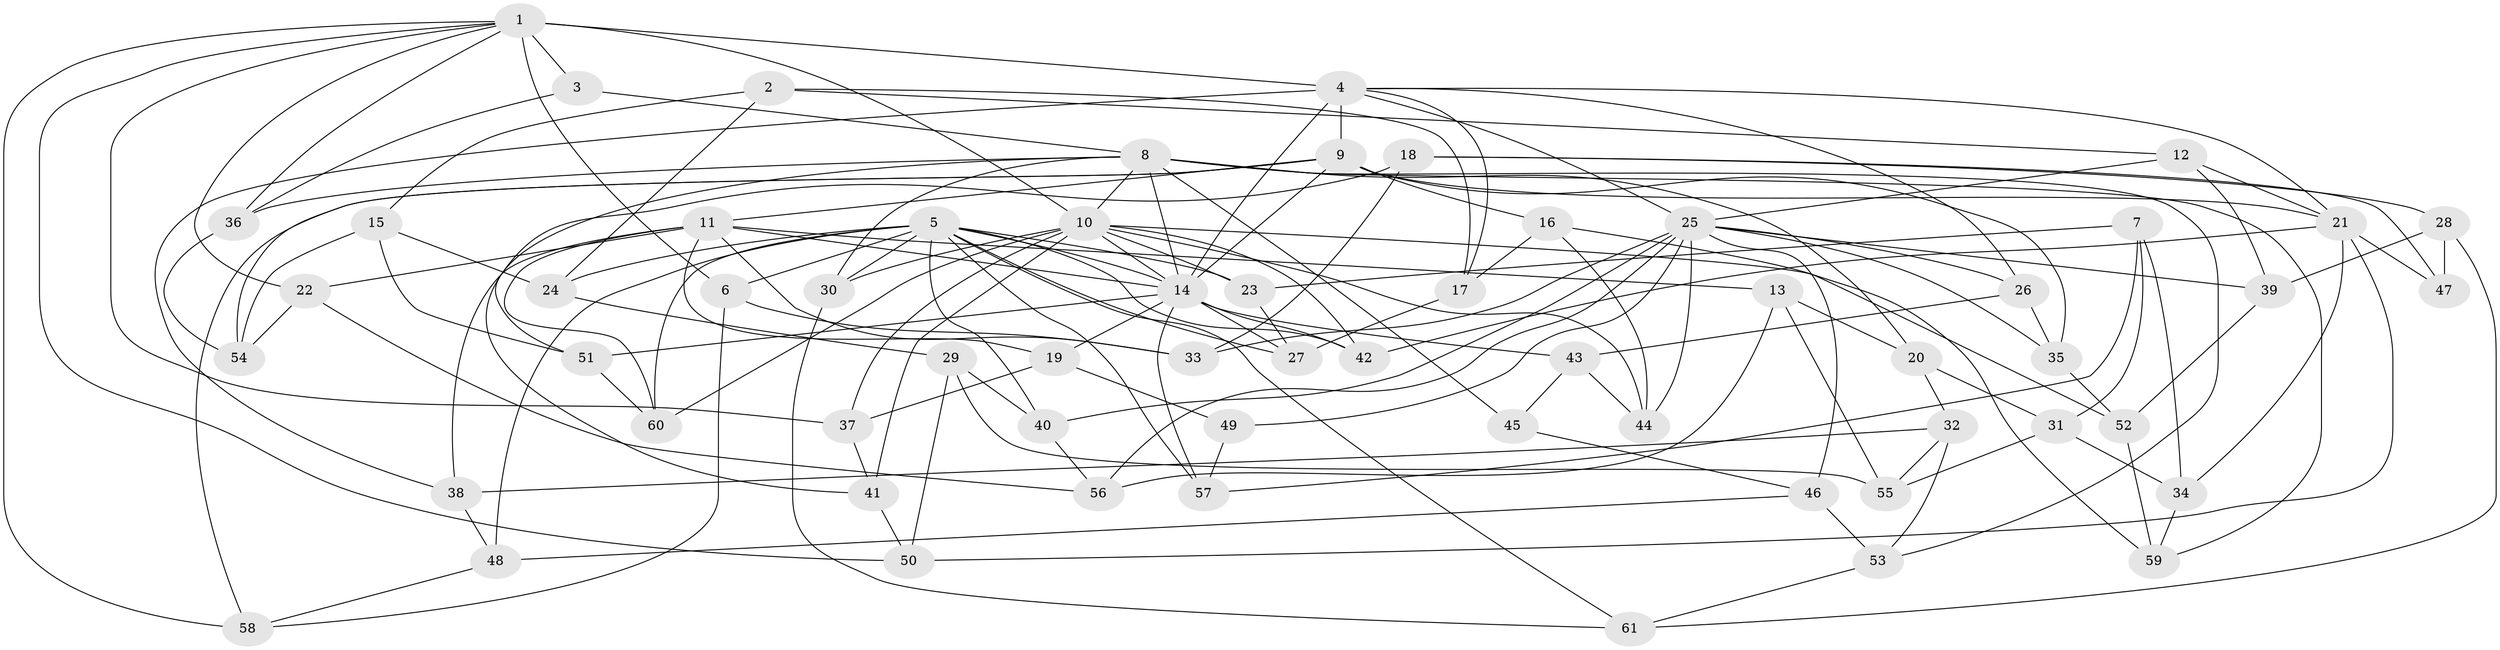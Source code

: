 // original degree distribution, {4: 1.0}
// Generated by graph-tools (version 1.1) at 2025/53/03/04/25 22:53:33]
// undirected, 61 vertices, 148 edges
graph export_dot {
  node [color=gray90,style=filled];
  1;
  2;
  3;
  4;
  5;
  6;
  7;
  8;
  9;
  10;
  11;
  12;
  13;
  14;
  15;
  16;
  17;
  18;
  19;
  20;
  21;
  22;
  23;
  24;
  25;
  26;
  27;
  28;
  29;
  30;
  31;
  32;
  33;
  34;
  35;
  36;
  37;
  38;
  39;
  40;
  41;
  42;
  43;
  44;
  45;
  46;
  47;
  48;
  49;
  50;
  51;
  52;
  53;
  54;
  55;
  56;
  57;
  58;
  59;
  60;
  61;
  1 -- 3 [weight=1.0];
  1 -- 4 [weight=3.0];
  1 -- 6 [weight=1.0];
  1 -- 10 [weight=2.0];
  1 -- 22 [weight=1.0];
  1 -- 36 [weight=1.0];
  1 -- 37 [weight=1.0];
  1 -- 50 [weight=1.0];
  1 -- 58 [weight=1.0];
  2 -- 12 [weight=1.0];
  2 -- 15 [weight=1.0];
  2 -- 17 [weight=1.0];
  2 -- 24 [weight=1.0];
  3 -- 8 [weight=2.0];
  3 -- 36 [weight=1.0];
  4 -- 9 [weight=2.0];
  4 -- 14 [weight=1.0];
  4 -- 17 [weight=1.0];
  4 -- 21 [weight=2.0];
  4 -- 25 [weight=1.0];
  4 -- 26 [weight=1.0];
  4 -- 38 [weight=1.0];
  5 -- 6 [weight=1.0];
  5 -- 14 [weight=1.0];
  5 -- 23 [weight=1.0];
  5 -- 24 [weight=1.0];
  5 -- 27 [weight=1.0];
  5 -- 30 [weight=1.0];
  5 -- 40 [weight=1.0];
  5 -- 42 [weight=1.0];
  5 -- 48 [weight=1.0];
  5 -- 57 [weight=1.0];
  5 -- 60 [weight=1.0];
  5 -- 61 [weight=1.0];
  6 -- 33 [weight=1.0];
  6 -- 58 [weight=1.0];
  7 -- 23 [weight=1.0];
  7 -- 31 [weight=1.0];
  7 -- 34 [weight=1.0];
  7 -- 57 [weight=1.0];
  8 -- 10 [weight=1.0];
  8 -- 14 [weight=1.0];
  8 -- 20 [weight=1.0];
  8 -- 30 [weight=1.0];
  8 -- 36 [weight=1.0];
  8 -- 45 [weight=2.0];
  8 -- 51 [weight=1.0];
  8 -- 53 [weight=1.0];
  8 -- 59 [weight=1.0];
  9 -- 11 [weight=1.0];
  9 -- 14 [weight=1.0];
  9 -- 16 [weight=1.0];
  9 -- 21 [weight=2.0];
  9 -- 35 [weight=1.0];
  9 -- 54 [weight=1.0];
  9 -- 58 [weight=1.0];
  10 -- 14 [weight=1.0];
  10 -- 23 [weight=1.0];
  10 -- 30 [weight=1.0];
  10 -- 37 [weight=1.0];
  10 -- 41 [weight=1.0];
  10 -- 42 [weight=1.0];
  10 -- 44 [weight=1.0];
  10 -- 52 [weight=1.0];
  10 -- 60 [weight=1.0];
  11 -- 13 [weight=1.0];
  11 -- 14 [weight=1.0];
  11 -- 19 [weight=1.0];
  11 -- 22 [weight=1.0];
  11 -- 33 [weight=1.0];
  11 -- 38 [weight=1.0];
  11 -- 60 [weight=1.0];
  12 -- 21 [weight=1.0];
  12 -- 25 [weight=1.0];
  12 -- 39 [weight=1.0];
  13 -- 20 [weight=1.0];
  13 -- 55 [weight=1.0];
  13 -- 56 [weight=1.0];
  14 -- 19 [weight=1.0];
  14 -- 27 [weight=1.0];
  14 -- 42 [weight=1.0];
  14 -- 43 [weight=1.0];
  14 -- 51 [weight=1.0];
  14 -- 57 [weight=1.0];
  15 -- 24 [weight=1.0];
  15 -- 51 [weight=1.0];
  15 -- 54 [weight=1.0];
  16 -- 17 [weight=1.0];
  16 -- 44 [weight=1.0];
  16 -- 59 [weight=1.0];
  17 -- 27 [weight=1.0];
  18 -- 28 [weight=1.0];
  18 -- 33 [weight=1.0];
  18 -- 41 [weight=1.0];
  18 -- 47 [weight=1.0];
  19 -- 37 [weight=1.0];
  19 -- 49 [weight=1.0];
  20 -- 31 [weight=1.0];
  20 -- 32 [weight=1.0];
  21 -- 34 [weight=1.0];
  21 -- 42 [weight=1.0];
  21 -- 47 [weight=2.0];
  21 -- 50 [weight=1.0];
  22 -- 54 [weight=1.0];
  22 -- 56 [weight=1.0];
  23 -- 27 [weight=1.0];
  24 -- 29 [weight=1.0];
  25 -- 26 [weight=1.0];
  25 -- 33 [weight=1.0];
  25 -- 35 [weight=1.0];
  25 -- 39 [weight=1.0];
  25 -- 40 [weight=1.0];
  25 -- 44 [weight=1.0];
  25 -- 46 [weight=1.0];
  25 -- 49 [weight=2.0];
  25 -- 56 [weight=1.0];
  26 -- 35 [weight=1.0];
  26 -- 43 [weight=1.0];
  28 -- 39 [weight=1.0];
  28 -- 47 [weight=1.0];
  28 -- 61 [weight=1.0];
  29 -- 40 [weight=1.0];
  29 -- 50 [weight=1.0];
  29 -- 55 [weight=1.0];
  30 -- 61 [weight=1.0];
  31 -- 34 [weight=1.0];
  31 -- 55 [weight=1.0];
  32 -- 38 [weight=1.0];
  32 -- 53 [weight=1.0];
  32 -- 55 [weight=1.0];
  34 -- 59 [weight=1.0];
  35 -- 52 [weight=1.0];
  36 -- 54 [weight=1.0];
  37 -- 41 [weight=1.0];
  38 -- 48 [weight=1.0];
  39 -- 52 [weight=1.0];
  40 -- 56 [weight=1.0];
  41 -- 50 [weight=1.0];
  43 -- 44 [weight=1.0];
  43 -- 45 [weight=1.0];
  45 -- 46 [weight=1.0];
  46 -- 48 [weight=1.0];
  46 -- 53 [weight=1.0];
  48 -- 58 [weight=1.0];
  49 -- 57 [weight=1.0];
  51 -- 60 [weight=1.0];
  52 -- 59 [weight=1.0];
  53 -- 61 [weight=1.0];
}
